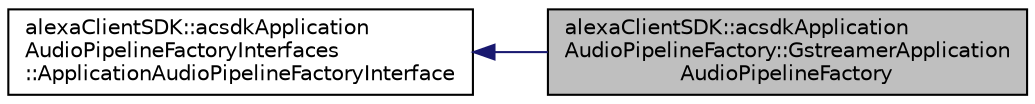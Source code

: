 digraph "alexaClientSDK::acsdkApplicationAudioPipelineFactory::GstreamerApplicationAudioPipelineFactory"
{
  edge [fontname="Helvetica",fontsize="10",labelfontname="Helvetica",labelfontsize="10"];
  node [fontname="Helvetica",fontsize="10",shape=record];
  rankdir="LR";
  Node0 [label="alexaClientSDK::acsdkApplication\lAudioPipelineFactory::GstreamerApplication\lAudioPipelineFactory",height=0.2,width=0.4,color="black", fillcolor="grey75", style="filled", fontcolor="black"];
  Node1 -> Node0 [dir="back",color="midnightblue",fontsize="10",style="solid",fontname="Helvetica"];
  Node1 [label="alexaClientSDK::acsdkApplication\lAudioPipelineFactoryInterfaces\l::ApplicationAudioPipelineFactoryInterface",height=0.2,width=0.4,color="black", fillcolor="white", style="filled",URL="$classalexa_client_s_d_k_1_1acsdk_application_audio_pipeline_factory_interfaces_1_1_application_audio_pipeline_factory_interface.html"];
}
